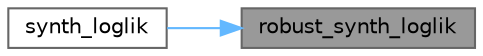 digraph "robust_synth_loglik"
{
 // LATEX_PDF_SIZE
  bgcolor="transparent";
  edge [fontname=Helvetica,fontsize=10,labelfontname=Helvetica,labelfontsize=10];
  node [fontname=Helvetica,fontsize=10,shape=box,height=0.2,width=0.4];
  rankdir="RL";
  Node1 [id="Node000001",label="robust_synth_loglik",height=0.2,width=0.4,color="gray40", fillcolor="grey60", style="filled", fontcolor="black",tooltip=" "];
  Node1 -> Node2 [id="edge1_Node000001_Node000002",dir="back",color="steelblue1",style="solid",tooltip=" "];
  Node2 [id="Node000002",label="synth_loglik",height=0.2,width=0.4,color="grey40", fillcolor="white", style="filled",URL="$synth__lik_8c.html#aba3bb9e9bce5419b23032d95b1bba531",tooltip=" "];
}
